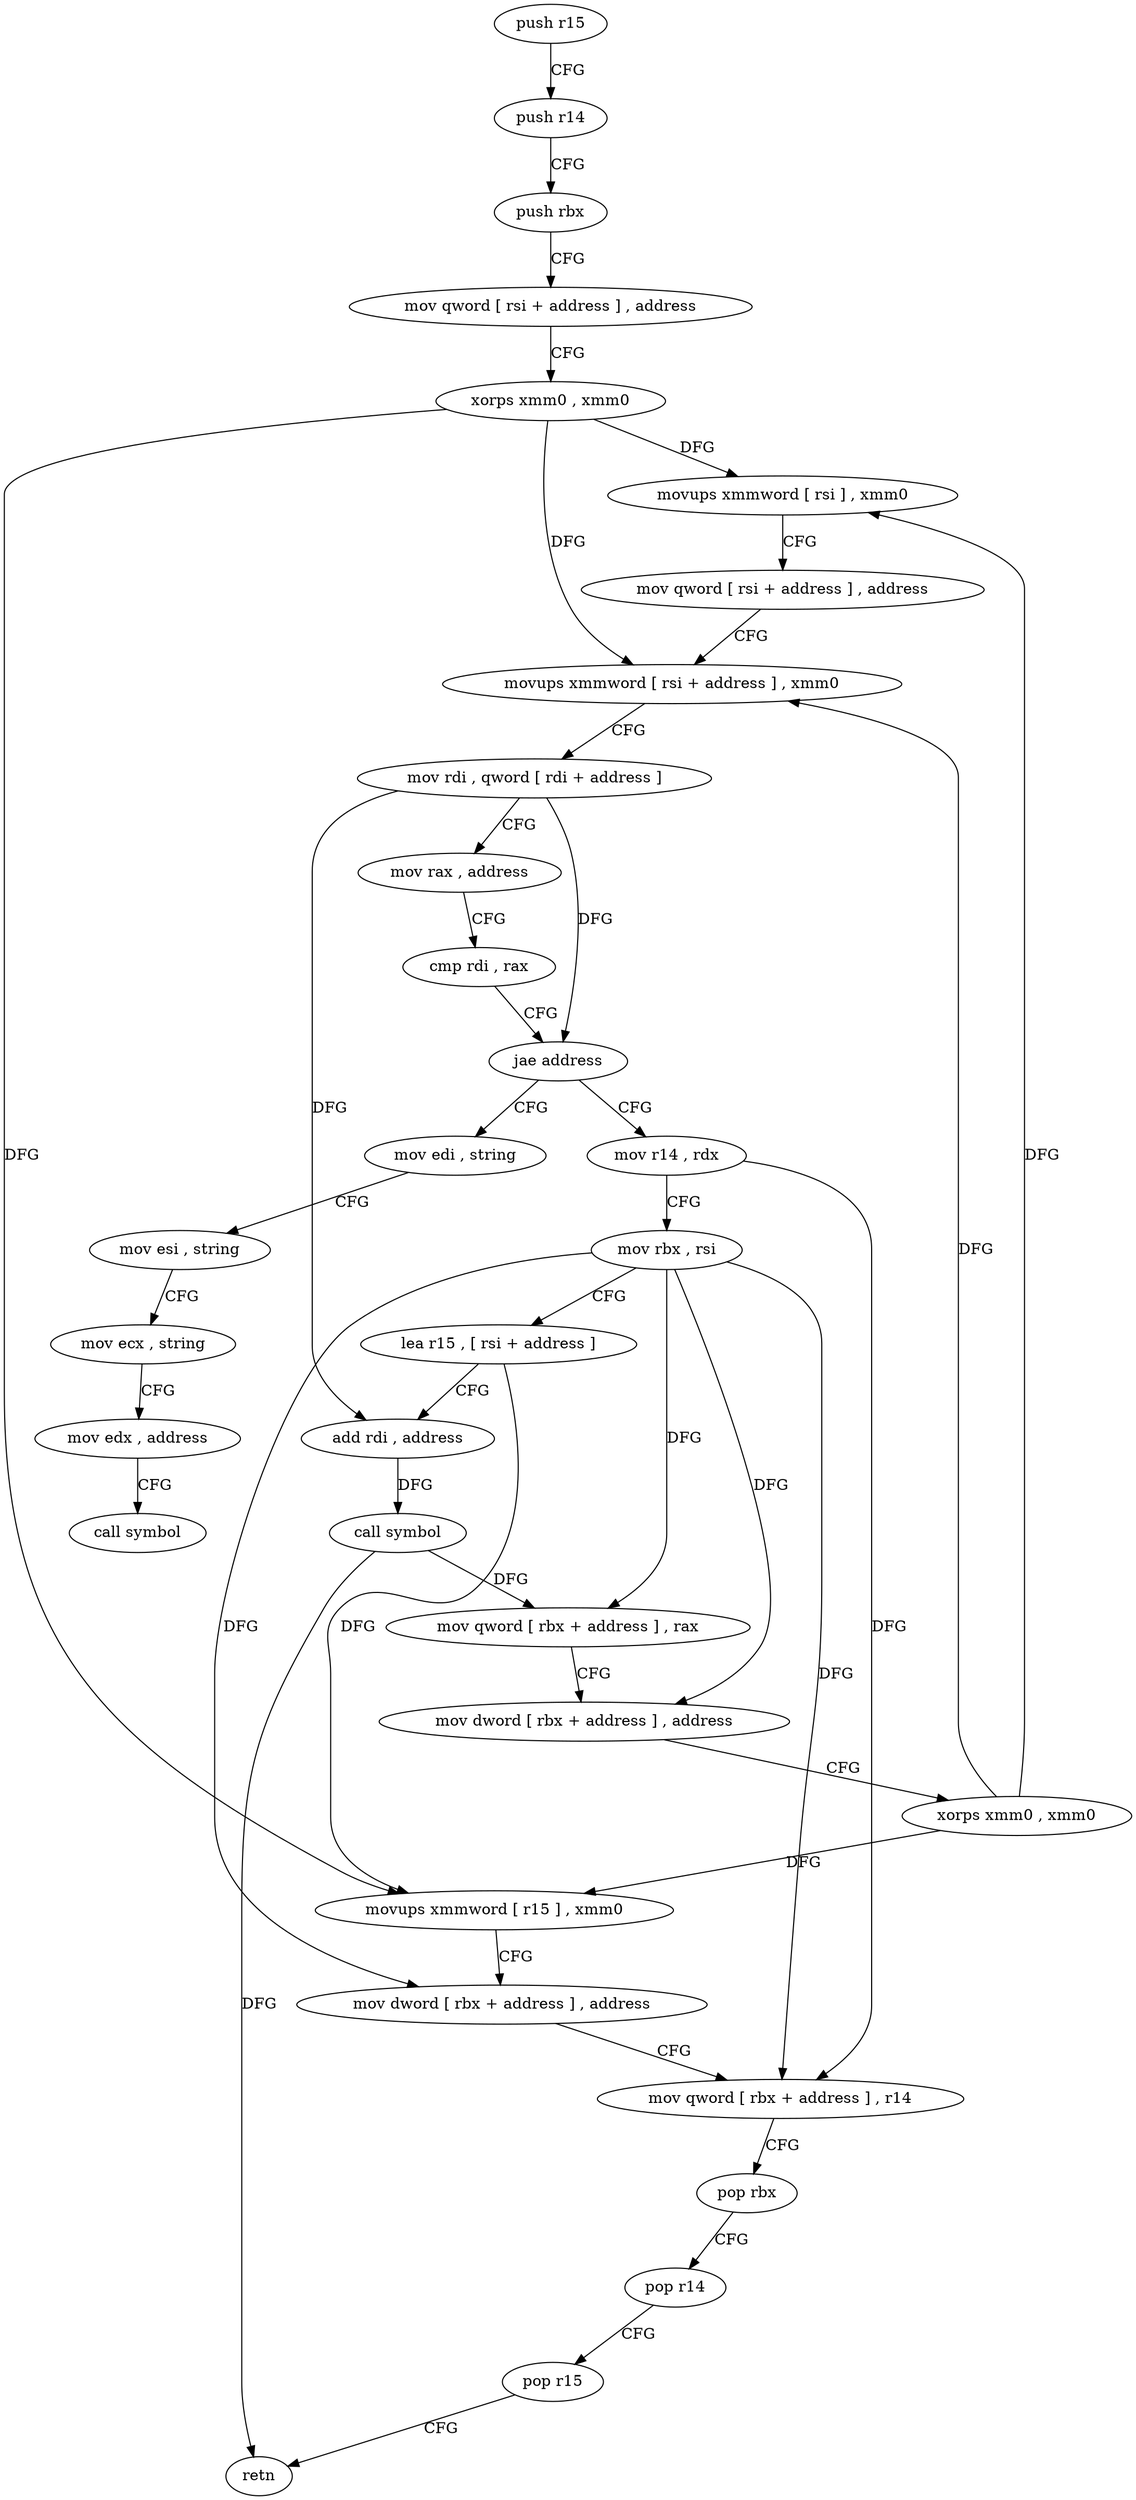 digraph "func" {
"4253120" [label = "push r15" ]
"4253122" [label = "push r14" ]
"4253124" [label = "push rbx" ]
"4253125" [label = "mov qword [ rsi + address ] , address" ]
"4253133" [label = "xorps xmm0 , xmm0" ]
"4253136" [label = "movups xmmword [ rsi ] , xmm0" ]
"4253139" [label = "mov qword [ rsi + address ] , address" ]
"4253147" [label = "movups xmmword [ rsi + address ] , xmm0" ]
"4253151" [label = "mov rdi , qword [ rdi + address ]" ]
"4253155" [label = "mov rax , address" ]
"4253165" [label = "cmp rdi , rax" ]
"4253168" [label = "jae address" ]
"4253224" [label = "mov edi , string" ]
"4253170" [label = "mov r14 , rdx" ]
"4253229" [label = "mov esi , string" ]
"4253234" [label = "mov ecx , string" ]
"4253239" [label = "mov edx , address" ]
"4253244" [label = "call symbol" ]
"4253173" [label = "mov rbx , rsi" ]
"4253176" [label = "lea r15 , [ rsi + address ]" ]
"4253180" [label = "add rdi , address" ]
"4253184" [label = "call symbol" ]
"4253189" [label = "mov qword [ rbx + address ] , rax" ]
"4253193" [label = "mov dword [ rbx + address ] , address" ]
"4253200" [label = "xorps xmm0 , xmm0" ]
"4253203" [label = "movups xmmword [ r15 ] , xmm0" ]
"4253207" [label = "mov dword [ rbx + address ] , address" ]
"4253214" [label = "mov qword [ rbx + address ] , r14" ]
"4253218" [label = "pop rbx" ]
"4253219" [label = "pop r14" ]
"4253221" [label = "pop r15" ]
"4253223" [label = "retn" ]
"4253120" -> "4253122" [ label = "CFG" ]
"4253122" -> "4253124" [ label = "CFG" ]
"4253124" -> "4253125" [ label = "CFG" ]
"4253125" -> "4253133" [ label = "CFG" ]
"4253133" -> "4253136" [ label = "DFG" ]
"4253133" -> "4253147" [ label = "DFG" ]
"4253133" -> "4253203" [ label = "DFG" ]
"4253136" -> "4253139" [ label = "CFG" ]
"4253139" -> "4253147" [ label = "CFG" ]
"4253147" -> "4253151" [ label = "CFG" ]
"4253151" -> "4253155" [ label = "CFG" ]
"4253151" -> "4253168" [ label = "DFG" ]
"4253151" -> "4253180" [ label = "DFG" ]
"4253155" -> "4253165" [ label = "CFG" ]
"4253165" -> "4253168" [ label = "CFG" ]
"4253168" -> "4253224" [ label = "CFG" ]
"4253168" -> "4253170" [ label = "CFG" ]
"4253224" -> "4253229" [ label = "CFG" ]
"4253170" -> "4253173" [ label = "CFG" ]
"4253170" -> "4253214" [ label = "DFG" ]
"4253229" -> "4253234" [ label = "CFG" ]
"4253234" -> "4253239" [ label = "CFG" ]
"4253239" -> "4253244" [ label = "CFG" ]
"4253173" -> "4253176" [ label = "CFG" ]
"4253173" -> "4253189" [ label = "DFG" ]
"4253173" -> "4253193" [ label = "DFG" ]
"4253173" -> "4253207" [ label = "DFG" ]
"4253173" -> "4253214" [ label = "DFG" ]
"4253176" -> "4253180" [ label = "CFG" ]
"4253176" -> "4253203" [ label = "DFG" ]
"4253180" -> "4253184" [ label = "DFG" ]
"4253184" -> "4253189" [ label = "DFG" ]
"4253184" -> "4253223" [ label = "DFG" ]
"4253189" -> "4253193" [ label = "CFG" ]
"4253193" -> "4253200" [ label = "CFG" ]
"4253200" -> "4253203" [ label = "DFG" ]
"4253200" -> "4253136" [ label = "DFG" ]
"4253200" -> "4253147" [ label = "DFG" ]
"4253203" -> "4253207" [ label = "CFG" ]
"4253207" -> "4253214" [ label = "CFG" ]
"4253214" -> "4253218" [ label = "CFG" ]
"4253218" -> "4253219" [ label = "CFG" ]
"4253219" -> "4253221" [ label = "CFG" ]
"4253221" -> "4253223" [ label = "CFG" ]
}

